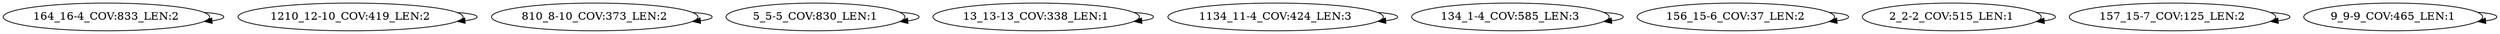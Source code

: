 digraph G {
    "164_16-4_COV:833_LEN:2" -> "164_16-4_COV:833_LEN:2";
    "1210_12-10_COV:419_LEN:2" -> "1210_12-10_COV:419_LEN:2";
    "810_8-10_COV:373_LEN:2" -> "810_8-10_COV:373_LEN:2";
    "5_5-5_COV:830_LEN:1" -> "5_5-5_COV:830_LEN:1";
    "13_13-13_COV:338_LEN:1" -> "13_13-13_COV:338_LEN:1";
    "1134_11-4_COV:424_LEN:3" -> "1134_11-4_COV:424_LEN:3";
    "134_1-4_COV:585_LEN:3" -> "134_1-4_COV:585_LEN:3";
    "156_15-6_COV:37_LEN:2" -> "156_15-6_COV:37_LEN:2";
    "2_2-2_COV:515_LEN:1" -> "2_2-2_COV:515_LEN:1";
    "157_15-7_COV:125_LEN:2" -> "157_15-7_COV:125_LEN:2";
    "9_9-9_COV:465_LEN:1" -> "9_9-9_COV:465_LEN:1";
}
